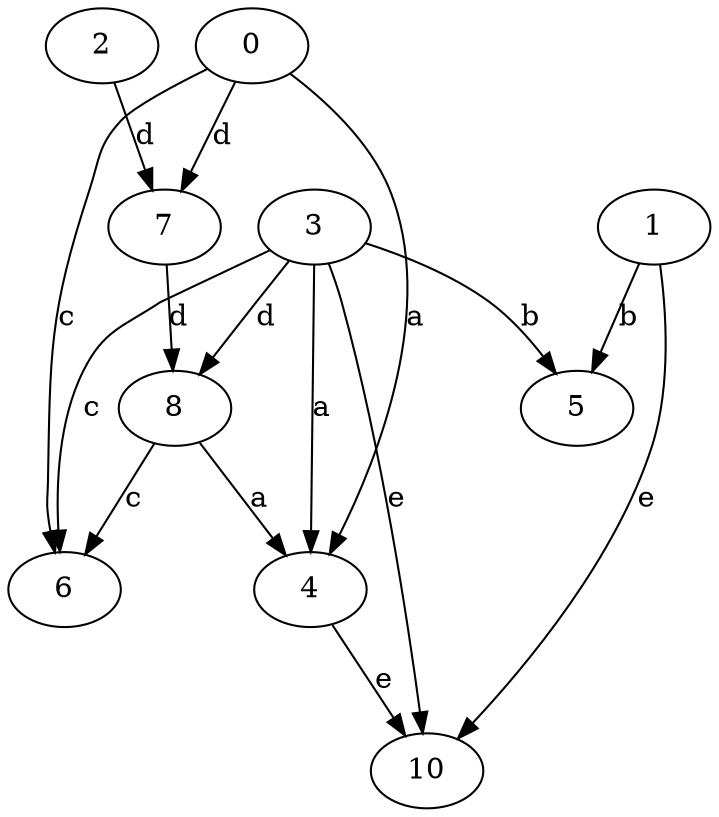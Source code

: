 strict digraph  {
2;
0;
3;
4;
5;
6;
7;
8;
1;
10;
2 -> 7  [label=d];
0 -> 4  [label=a];
0 -> 6  [label=c];
0 -> 7  [label=d];
3 -> 4  [label=a];
3 -> 5  [label=b];
3 -> 6  [label=c];
3 -> 8  [label=d];
3 -> 10  [label=e];
4 -> 10  [label=e];
7 -> 8  [label=d];
8 -> 4  [label=a];
8 -> 6  [label=c];
1 -> 5  [label=b];
1 -> 10  [label=e];
}
